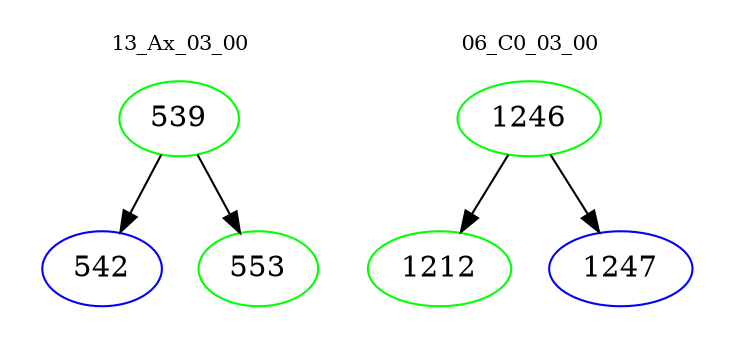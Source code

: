 digraph{
subgraph cluster_0 {
color = white
label = "13_Ax_03_00";
fontsize=10;
T0_539 [label="539", color="green"]
T0_539 -> T0_542 [color="black"]
T0_542 [label="542", color="blue"]
T0_539 -> T0_553 [color="black"]
T0_553 [label="553", color="green"]
}
subgraph cluster_1 {
color = white
label = "06_C0_03_00";
fontsize=10;
T1_1246 [label="1246", color="green"]
T1_1246 -> T1_1212 [color="black"]
T1_1212 [label="1212", color="green"]
T1_1246 -> T1_1247 [color="black"]
T1_1247 [label="1247", color="blue"]
}
}
